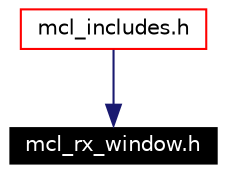 digraph G
{
  edge [fontname="Helvetica",fontsize=10,labelfontname="Helvetica",labelfontsize=10];
  node [fontname="Helvetica",fontsize=10,shape=record];
  Node1 [label="mcl_rx_window.h",height=0.2,width=0.4,color="white", fillcolor="black", style="filled" fontcolor="white"];
  Node2 -> Node1 [color="midnightblue",fontsize=10,style="solid",fontname="Helvetica"];
  Node2 [label="mcl_includes.h",height=0.2,width=0.4,color="red",URL="$mcl__includes_8h.html"];
}
